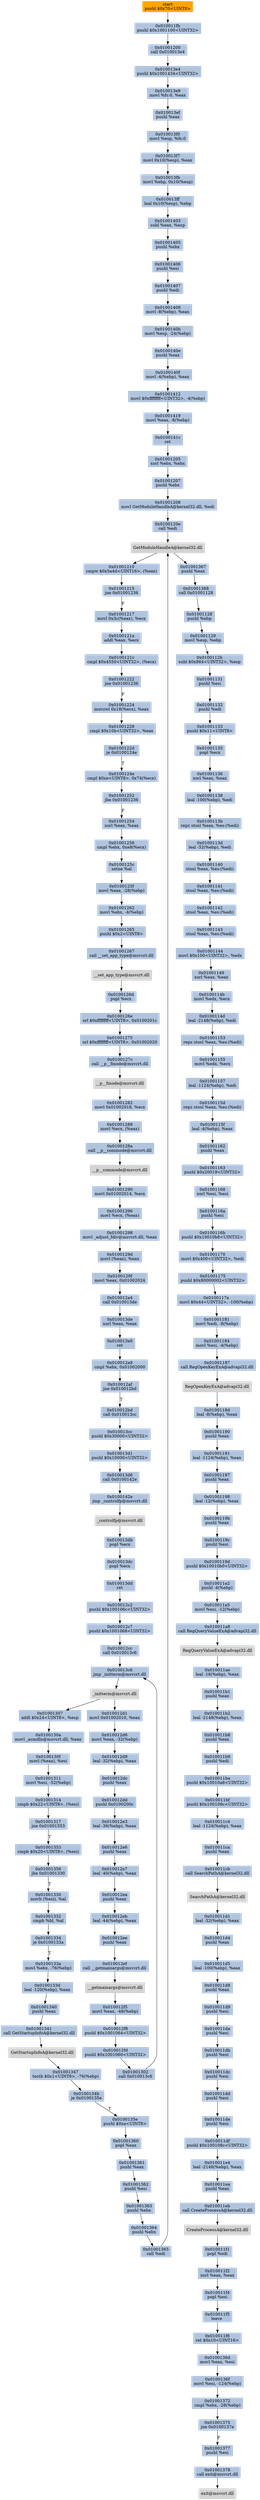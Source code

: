 digraph G {
node[shape=rectangle,style=filled,fillcolor=lightsteelblue,color=lightsteelblue]
bgcolor="transparent"
a0x010011f9pushl_0x70UINT8[label="start\npushl $0x70<UINT8>",color="lightgrey",fillcolor="orange"];
a0x010011fbpushl_0x1001100UINT32[label="0x010011fb\npushl $0x1001100<UINT32>"];
a0x01001200call_0x010013e4[label="0x01001200\ncall 0x010013e4"];
a0x010013e4pushl_0x1001434UINT32[label="0x010013e4\npushl $0x1001434<UINT32>"];
a0x010013e9movl_fs_0_eax[label="0x010013e9\nmovl %fs:0, %eax"];
a0x010013efpushl_eax[label="0x010013ef\npushl %eax"];
a0x010013f0movl_esp_fs_0[label="0x010013f0\nmovl %esp, %fs:0"];
a0x010013f7movl_0x10esp__eax[label="0x010013f7\nmovl 0x10(%esp), %eax"];
a0x010013fbmovl_ebp_0x10esp_[label="0x010013fb\nmovl %ebp, 0x10(%esp)"];
a0x010013ffleal_0x10esp__ebp[label="0x010013ff\nleal 0x10(%esp), %ebp"];
a0x01001403subl_eax_esp[label="0x01001403\nsubl %eax, %esp"];
a0x01001405pushl_ebx[label="0x01001405\npushl %ebx"];
a0x01001406pushl_esi[label="0x01001406\npushl %esi"];
a0x01001407pushl_edi[label="0x01001407\npushl %edi"];
a0x01001408movl__8ebp__eax[label="0x01001408\nmovl -8(%ebp), %eax"];
a0x0100140bmovl_esp__24ebp_[label="0x0100140b\nmovl %esp, -24(%ebp)"];
a0x0100140epushl_eax[label="0x0100140e\npushl %eax"];
a0x0100140fmovl__4ebp__eax[label="0x0100140f\nmovl -4(%ebp), %eax"];
a0x01001412movl_0xffffffffUINT32__4ebp_[label="0x01001412\nmovl $0xffffffff<UINT32>, -4(%ebp)"];
a0x01001419movl_eax__8ebp_[label="0x01001419\nmovl %eax, -8(%ebp)"];
a0x0100141cret[label="0x0100141c\nret"];
a0x01001205xorl_ebx_ebx[label="0x01001205\nxorl %ebx, %ebx"];
a0x01001207pushl_ebx[label="0x01001207\npushl %ebx"];
a0x01001208movl_GetModuleHandleA_kernel32_dll_edi[label="0x01001208\nmovl GetModuleHandleA@kernel32.dll, %edi"];
a0x0100120ecall_edi[label="0x0100120e\ncall %edi"];
GetModuleHandleA_kernel32_dll[label="GetModuleHandleA@kernel32.dll",color="lightgrey",fillcolor="lightgrey"];
a0x01001210cmpw_0x5a4dUINT16_eax_[label="0x01001210\ncmpw $0x5a4d<UINT16>, (%eax)"];
a0x01001215jne_0x01001236[label="0x01001215\njne 0x01001236"];
a0x01001217movl_0x3ceax__ecx[label="0x01001217\nmovl 0x3c(%eax), %ecx"];
a0x0100121aaddl_eax_ecx[label="0x0100121a\naddl %eax, %ecx"];
a0x0100121ccmpl_0x4550UINT32_ecx_[label="0x0100121c\ncmpl $0x4550<UINT32>, (%ecx)"];
a0x01001222jne_0x01001236[label="0x01001222\njne 0x01001236"];
a0x01001224movzwl_0x18ecx__eax[label="0x01001224\nmovzwl 0x18(%ecx), %eax"];
a0x01001228cmpl_0x10bUINT32_eax[label="0x01001228\ncmpl $0x10b<UINT32>, %eax"];
a0x0100122dje_0x0100124e[label="0x0100122d\nje 0x0100124e"];
a0x0100124ecmpl_0xeUINT8_0x74ecx_[label="0x0100124e\ncmpl $0xe<UINT8>, 0x74(%ecx)"];
a0x01001252jbe_0x01001236[label="0x01001252\njbe 0x01001236"];
a0x01001254xorl_eax_eax[label="0x01001254\nxorl %eax, %eax"];
a0x01001256cmpl_ebx_0xe8ecx_[label="0x01001256\ncmpl %ebx, 0xe8(%ecx)"];
a0x0100125csetne_al[label="0x0100125c\nsetne %al"];
a0x0100125fmovl_eax__28ebp_[label="0x0100125f\nmovl %eax, -28(%ebp)"];
a0x01001262movl_ebx__4ebp_[label="0x01001262\nmovl %ebx, -4(%ebp)"];
a0x01001265pushl_0x2UINT8[label="0x01001265\npushl $0x2<UINT8>"];
a0x01001267call___set_app_type_msvcrt_dll[label="0x01001267\ncall __set_app_type@msvcrt.dll"];
a__set_app_type_msvcrt_dll[label="__set_app_type@msvcrt.dll",color="lightgrey",fillcolor="lightgrey"];
a0x0100126dpopl_ecx[label="0x0100126d\npopl %ecx"];
a0x0100126eorl_0xffffffffUINT8_0x0100201c[label="0x0100126e\norl $0xffffffff<UINT8>, 0x0100201c"];
a0x01001275orl_0xffffffffUINT8_0x01002020[label="0x01001275\norl $0xffffffff<UINT8>, 0x01002020"];
a0x0100127ccall___p__fmode_msvcrt_dll[label="0x0100127c\ncall __p__fmode@msvcrt.dll"];
a__p__fmode_msvcrt_dll[label="__p__fmode@msvcrt.dll",color="lightgrey",fillcolor="lightgrey"];
a0x01001282movl_0x01002018_ecx[label="0x01001282\nmovl 0x01002018, %ecx"];
a0x01001288movl_ecx_eax_[label="0x01001288\nmovl %ecx, (%eax)"];
a0x0100128acall___p__commode_msvcrt_dll[label="0x0100128a\ncall __p__commode@msvcrt.dll"];
a__p__commode_msvcrt_dll[label="__p__commode@msvcrt.dll",color="lightgrey",fillcolor="lightgrey"];
a0x01001290movl_0x01002014_ecx[label="0x01001290\nmovl 0x01002014, %ecx"];
a0x01001296movl_ecx_eax_[label="0x01001296\nmovl %ecx, (%eax)"];
a0x01001298movl__adjust_fdiv_msvcrt_dll_eax[label="0x01001298\nmovl _adjust_fdiv@msvcrt.dll, %eax"];
a0x0100129dmovl_eax__eax[label="0x0100129d\nmovl (%eax), %eax"];
a0x0100129fmovl_eax_0x01002024[label="0x0100129f\nmovl %eax, 0x01002024"];
a0x010012a4call_0x010013de[label="0x010012a4\ncall 0x010013de"];
a0x010013dexorl_eax_eax[label="0x010013de\nxorl %eax, %eax"];
a0x010013e0ret[label="0x010013e0\nret"];
a0x010012a9cmpl_ebx_0x01002000[label="0x010012a9\ncmpl %ebx, 0x01002000"];
a0x010012afjne_0x010012bd[label="0x010012af\njne 0x010012bd"];
a0x010012bdcall_0x010013cc[label="0x010012bd\ncall 0x010013cc"];
a0x010013ccpushl_0x30000UINT32[label="0x010013cc\npushl $0x30000<UINT32>"];
a0x010013d1pushl_0x10000UINT32[label="0x010013d1\npushl $0x10000<UINT32>"];
a0x010013d6call_0x0100142e[label="0x010013d6\ncall 0x0100142e"];
a0x0100142ejmp__controlfp_msvcrt_dll[label="0x0100142e\njmp _controlfp@msvcrt.dll"];
a_controlfp_msvcrt_dll[label="_controlfp@msvcrt.dll",color="lightgrey",fillcolor="lightgrey"];
a0x010013dbpopl_ecx[label="0x010013db\npopl %ecx"];
a0x010013dcpopl_ecx[label="0x010013dc\npopl %ecx"];
a0x010013ddret[label="0x010013dd\nret"];
a0x010012c2pushl_0x100106cUINT32[label="0x010012c2\npushl $0x100106c<UINT32>"];
a0x010012c7pushl_0x1001068UINT32[label="0x010012c7\npushl $0x1001068<UINT32>"];
a0x010012cccall_0x010013c6[label="0x010012cc\ncall 0x010013c6"];
a0x010013c6jmp__initterm_msvcrt_dll[label="0x010013c6\njmp _initterm@msvcrt.dll"];
a_initterm_msvcrt_dll[label="_initterm@msvcrt.dll",color="lightgrey",fillcolor="lightgrey"];
a0x010012d1movl_0x01002010_eax[label="0x010012d1\nmovl 0x01002010, %eax"];
a0x010012d6movl_eax__32ebp_[label="0x010012d6\nmovl %eax, -32(%ebp)"];
a0x010012d9leal__32ebp__eax[label="0x010012d9\nleal -32(%ebp), %eax"];
a0x010012dcpushl_eax[label="0x010012dc\npushl %eax"];
a0x010012ddpushl_0x0100200c[label="0x010012dd\npushl 0x0100200c"];
a0x010012e3leal__36ebp__eax[label="0x010012e3\nleal -36(%ebp), %eax"];
a0x010012e6pushl_eax[label="0x010012e6\npushl %eax"];
a0x010012e7leal__40ebp__eax[label="0x010012e7\nleal -40(%ebp), %eax"];
a0x010012eapushl_eax[label="0x010012ea\npushl %eax"];
a0x010012ebleal__44ebp__eax[label="0x010012eb\nleal -44(%ebp), %eax"];
a0x010012eepushl_eax[label="0x010012ee\npushl %eax"];
a0x010012efcall___getmainargs_msvcrt_dll[label="0x010012ef\ncall __getmainargs@msvcrt.dll"];
a__getmainargs_msvcrt_dll[label="__getmainargs@msvcrt.dll",color="lightgrey",fillcolor="lightgrey"];
a0x010012f5movl_eax__48ebp_[label="0x010012f5\nmovl %eax, -48(%ebp)"];
a0x010012f8pushl_0x1001064UINT32[label="0x010012f8\npushl $0x1001064<UINT32>"];
a0x010012fdpushl_0x1001060UINT32[label="0x010012fd\npushl $0x1001060<UINT32>"];
a0x01001302call_0x010013c6[label="0x01001302\ncall 0x010013c6"];
a0x01001307addl_0x24UINT8_esp[label="0x01001307\naddl $0x24<UINT8>, %esp"];
a0x0100130amovl__acmdln_msvcrt_dll_eax[label="0x0100130a\nmovl _acmdln@msvcrt.dll, %eax"];
a0x0100130fmovl_eax__esi[label="0x0100130f\nmovl (%eax), %esi"];
a0x01001311movl_esi__52ebp_[label="0x01001311\nmovl %esi, -52(%ebp)"];
a0x01001314cmpb_0x22UINT8_esi_[label="0x01001314\ncmpb $0x22<UINT8>, (%esi)"];
a0x01001317jne_0x01001353[label="0x01001317\njne 0x01001353"];
a0x01001353cmpb_0x20UINT8_esi_[label="0x01001353\ncmpb $0x20<UINT8>, (%esi)"];
a0x01001356jbe_0x01001330[label="0x01001356\njbe 0x01001330"];
a0x01001330movb_esi__al[label="0x01001330\nmovb (%esi), %al"];
a0x01001332cmpb_bl_al[label="0x01001332\ncmpb %bl, %al"];
a0x01001334je_0x0100133a[label="0x01001334\nje 0x0100133a"];
a0x0100133amovl_ebx__76ebp_[label="0x0100133a\nmovl %ebx, -76(%ebp)"];
a0x0100133dleal__120ebp__eax[label="0x0100133d\nleal -120(%ebp), %eax"];
a0x01001340pushl_eax[label="0x01001340\npushl %eax"];
a0x01001341call_GetStartupInfoA_kernel32_dll[label="0x01001341\ncall GetStartupInfoA@kernel32.dll"];
GetStartupInfoA_kernel32_dll[label="GetStartupInfoA@kernel32.dll",color="lightgrey",fillcolor="lightgrey"];
a0x01001347testb_0x1UINT8__76ebp_[label="0x01001347\ntestb $0x1<UINT8>, -76(%ebp)"];
a0x0100134bje_0x0100135e[label="0x0100134b\nje 0x0100135e"];
a0x0100135epushl_0xaUINT8[label="0x0100135e\npushl $0xa<UINT8>"];
a0x01001360popl_eax[label="0x01001360\npopl %eax"];
a0x01001361pushl_eax[label="0x01001361\npushl %eax"];
a0x01001362pushl_esi[label="0x01001362\npushl %esi"];
a0x01001363pushl_ebx[label="0x01001363\npushl %ebx"];
a0x01001364pushl_ebx[label="0x01001364\npushl %ebx"];
a0x01001365call_edi[label="0x01001365\ncall %edi"];
a0x01001367pushl_eax[label="0x01001367\npushl %eax"];
a0x01001368call_0x01001128[label="0x01001368\ncall 0x01001128"];
a0x01001128pushl_ebp[label="0x01001128\npushl %ebp"];
a0x01001129movl_esp_ebp[label="0x01001129\nmovl %esp, %ebp"];
a0x0100112bsubl_0x864UINT32_esp[label="0x0100112b\nsubl $0x864<UINT32>, %esp"];
a0x01001131pushl_esi[label="0x01001131\npushl %esi"];
a0x01001132pushl_edi[label="0x01001132\npushl %edi"];
a0x01001133pushl_0x11UINT8[label="0x01001133\npushl $0x11<UINT8>"];
a0x01001135popl_ecx[label="0x01001135\npopl %ecx"];
a0x01001136xorl_eax_eax[label="0x01001136\nxorl %eax, %eax"];
a0x01001138leal__100ebp__edi[label="0x01001138\nleal -100(%ebp), %edi"];
a0x0100113brepz_stosl_eax_es_edi_[label="0x0100113b\nrepz stosl %eax, %es:(%edi)"];
a0x0100113dleal__32ebp__edi[label="0x0100113d\nleal -32(%ebp), %edi"];
a0x01001140stosl_eax_es_edi_[label="0x01001140\nstosl %eax, %es:(%edi)"];
a0x01001141stosl_eax_es_edi_[label="0x01001141\nstosl %eax, %es:(%edi)"];
a0x01001142stosl_eax_es_edi_[label="0x01001142\nstosl %eax, %es:(%edi)"];
a0x01001143stosl_eax_es_edi_[label="0x01001143\nstosl %eax, %es:(%edi)"];
a0x01001144movl_0x100UINT32_edx[label="0x01001144\nmovl $0x100<UINT32>, %edx"];
a0x01001149xorl_eax_eax[label="0x01001149\nxorl %eax, %eax"];
a0x0100114bmovl_edx_ecx[label="0x0100114b\nmovl %edx, %ecx"];
a0x0100114dleal__2148ebp__edi[label="0x0100114d\nleal -2148(%ebp), %edi"];
a0x01001153repz_stosl_eax_es_edi_[label="0x01001153\nrepz stosl %eax, %es:(%edi)"];
a0x01001155movl_edx_ecx[label="0x01001155\nmovl %edx, %ecx"];
a0x01001157leal__1124ebp__edi[label="0x01001157\nleal -1124(%ebp), %edi"];
a0x0100115drepz_stosl_eax_es_edi_[label="0x0100115d\nrepz stosl %eax, %es:(%edi)"];
a0x0100115fleal__4ebp__eax[label="0x0100115f\nleal -4(%ebp), %eax"];
a0x01001162pushl_eax[label="0x01001162\npushl %eax"];
a0x01001163pushl_0x20019UINT32[label="0x01001163\npushl $0x20019<UINT32>"];
a0x01001168xorl_esi_esi[label="0x01001168\nxorl %esi, %esi"];
a0x0100116apushl_esi[label="0x0100116a\npushl %esi"];
a0x0100116bpushl_0x10010b8UINT32[label="0x0100116b\npushl $0x10010b8<UINT32>"];
a0x01001170movl_0x400UINT32_edi[label="0x01001170\nmovl $0x400<UINT32>, %edi"];
a0x01001175pushl_0x80000002UINT32[label="0x01001175\npushl $0x80000002<UINT32>"];
a0x0100117amovl_0x44UINT32__100ebp_[label="0x0100117a\nmovl $0x44<UINT32>, -100(%ebp)"];
a0x01001181movl_edi__8ebp_[label="0x01001181\nmovl %edi, -8(%ebp)"];
a0x01001184movl_esi__4ebp_[label="0x01001184\nmovl %esi, -4(%ebp)"];
a0x01001187call_RegOpenKeyExA_advapi32_dll[label="0x01001187\ncall RegOpenKeyExA@advapi32.dll"];
RegOpenKeyExA_advapi32_dll[label="RegOpenKeyExA@advapi32.dll",color="lightgrey",fillcolor="lightgrey"];
a0x0100118dleal__8ebp__eax[label="0x0100118d\nleal -8(%ebp), %eax"];
a0x01001190pushl_eax[label="0x01001190\npushl %eax"];
a0x01001191leal__1124ebp__eax[label="0x01001191\nleal -1124(%ebp), %eax"];
a0x01001197pushl_eax[label="0x01001197\npushl %eax"];
a0x01001198leal__12ebp__eax[label="0x01001198\nleal -12(%ebp), %eax"];
a0x0100119bpushl_eax[label="0x0100119b\npushl %eax"];
a0x0100119cpushl_esi[label="0x0100119c\npushl %esi"];
a0x0100119dpushl_0x10010b0UINT32[label="0x0100119d\npushl $0x10010b0<UINT32>"];
a0x010011a2pushl__4ebp_[label="0x010011a2\npushl -4(%ebp)"];
a0x010011a5movl_esi__12ebp_[label="0x010011a5\nmovl %esi, -12(%ebp)"];
a0x010011a8call_RegQueryValueExA_advapi32_dll[label="0x010011a8\ncall RegQueryValueExA@advapi32.dll"];
RegQueryValueExA_advapi32_dll[label="RegQueryValueExA@advapi32.dll",color="lightgrey",fillcolor="lightgrey"];
a0x010011aeleal__16ebp__eax[label="0x010011ae\nleal -16(%ebp), %eax"];
a0x010011b1pushl_eax[label="0x010011b1\npushl %eax"];
a0x010011b2leal__2148ebp__eax[label="0x010011b2\nleal -2148(%ebp), %eax"];
a0x010011b8pushl_eax[label="0x010011b8\npushl %eax"];
a0x010011b9pushl_edi[label="0x010011b9\npushl %edi"];
a0x010011bapushl_0x10010a8UINT32[label="0x010011ba\npushl $0x10010a8<UINT32>"];
a0x010011bfpushl_0x100109cUINT32[label="0x010011bf\npushl $0x100109c<UINT32>"];
a0x010011c4leal__1124ebp__eax[label="0x010011c4\nleal -1124(%ebp), %eax"];
a0x010011capushl_eax[label="0x010011ca\npushl %eax"];
a0x010011cbcall_SearchPathA_kernel32_dll[label="0x010011cb\ncall SearchPathA@kernel32.dll"];
SearchPathA_kernel32_dll[label="SearchPathA@kernel32.dll",color="lightgrey",fillcolor="lightgrey"];
a0x010011d1leal__32ebp__eax[label="0x010011d1\nleal -32(%ebp), %eax"];
a0x010011d4pushl_eax[label="0x010011d4\npushl %eax"];
a0x010011d5leal__100ebp__eax[label="0x010011d5\nleal -100(%ebp), %eax"];
a0x010011d8pushl_eax[label="0x010011d8\npushl %eax"];
a0x010011d9pushl_esi[label="0x010011d9\npushl %esi"];
a0x010011dapushl_esi[label="0x010011da\npushl %esi"];
a0x010011dbpushl_esi[label="0x010011db\npushl %esi"];
a0x010011dcpushl_esi[label="0x010011dc\npushl %esi"];
a0x010011ddpushl_esi[label="0x010011dd\npushl %esi"];
a0x010011depushl_esi[label="0x010011de\npushl %esi"];
a0x010011dfpushl_0x100108cUINT32[label="0x010011df\npushl $0x100108c<UINT32>"];
a0x010011e4leal__2148ebp__eax[label="0x010011e4\nleal -2148(%ebp), %eax"];
a0x010011eapushl_eax[label="0x010011ea\npushl %eax"];
a0x010011ebcall_CreateProcessA_kernel32_dll[label="0x010011eb\ncall CreateProcessA@kernel32.dll"];
CreateProcessA_kernel32_dll[label="CreateProcessA@kernel32.dll",color="lightgrey",fillcolor="lightgrey"];
a0x010011f1popl_edi[label="0x010011f1\npopl %edi"];
a0x010011f2xorl_eax_eax[label="0x010011f2\nxorl %eax, %eax"];
a0x010011f4popl_esi[label="0x010011f4\npopl %esi"];
a0x010011f5leave_[label="0x010011f5\nleave "];
a0x010011f6ret_0x10UINT16[label="0x010011f6\nret $0x10<UINT16>"];
a0x0100136dmovl_eax_esi[label="0x0100136d\nmovl %eax, %esi"];
a0x0100136fmovl_esi__124ebp_[label="0x0100136f\nmovl %esi, -124(%ebp)"];
a0x01001372cmpl_ebx__28ebp_[label="0x01001372\ncmpl %ebx, -28(%ebp)"];
a0x01001375jne_0x0100137e[label="0x01001375\njne 0x0100137e"];
a0x01001377pushl_esi[label="0x01001377\npushl %esi"];
a0x01001378call_exit_msvcrt_dll[label="0x01001378\ncall exit@msvcrt.dll"];
exit_msvcrt_dll[label="exit@msvcrt.dll",color="lightgrey",fillcolor="lightgrey"];
a0x010011f9pushl_0x70UINT8 -> a0x010011fbpushl_0x1001100UINT32 [color="#000000"];
a0x010011fbpushl_0x1001100UINT32 -> a0x01001200call_0x010013e4 [color="#000000"];
a0x01001200call_0x010013e4 -> a0x010013e4pushl_0x1001434UINT32 [color="#000000"];
a0x010013e4pushl_0x1001434UINT32 -> a0x010013e9movl_fs_0_eax [color="#000000"];
a0x010013e9movl_fs_0_eax -> a0x010013efpushl_eax [color="#000000"];
a0x010013efpushl_eax -> a0x010013f0movl_esp_fs_0 [color="#000000"];
a0x010013f0movl_esp_fs_0 -> a0x010013f7movl_0x10esp__eax [color="#000000"];
a0x010013f7movl_0x10esp__eax -> a0x010013fbmovl_ebp_0x10esp_ [color="#000000"];
a0x010013fbmovl_ebp_0x10esp_ -> a0x010013ffleal_0x10esp__ebp [color="#000000"];
a0x010013ffleal_0x10esp__ebp -> a0x01001403subl_eax_esp [color="#000000"];
a0x01001403subl_eax_esp -> a0x01001405pushl_ebx [color="#000000"];
a0x01001405pushl_ebx -> a0x01001406pushl_esi [color="#000000"];
a0x01001406pushl_esi -> a0x01001407pushl_edi [color="#000000"];
a0x01001407pushl_edi -> a0x01001408movl__8ebp__eax [color="#000000"];
a0x01001408movl__8ebp__eax -> a0x0100140bmovl_esp__24ebp_ [color="#000000"];
a0x0100140bmovl_esp__24ebp_ -> a0x0100140epushl_eax [color="#000000"];
a0x0100140epushl_eax -> a0x0100140fmovl__4ebp__eax [color="#000000"];
a0x0100140fmovl__4ebp__eax -> a0x01001412movl_0xffffffffUINT32__4ebp_ [color="#000000"];
a0x01001412movl_0xffffffffUINT32__4ebp_ -> a0x01001419movl_eax__8ebp_ [color="#000000"];
a0x01001419movl_eax__8ebp_ -> a0x0100141cret [color="#000000"];
a0x0100141cret -> a0x01001205xorl_ebx_ebx [color="#000000"];
a0x01001205xorl_ebx_ebx -> a0x01001207pushl_ebx [color="#000000"];
a0x01001207pushl_ebx -> a0x01001208movl_GetModuleHandleA_kernel32_dll_edi [color="#000000"];
a0x01001208movl_GetModuleHandleA_kernel32_dll_edi -> a0x0100120ecall_edi [color="#000000"];
a0x0100120ecall_edi -> GetModuleHandleA_kernel32_dll [color="#000000"];
GetModuleHandleA_kernel32_dll -> a0x01001210cmpw_0x5a4dUINT16_eax_ [color="#000000"];
a0x01001210cmpw_0x5a4dUINT16_eax_ -> a0x01001215jne_0x01001236 [color="#000000"];
a0x01001215jne_0x01001236 -> a0x01001217movl_0x3ceax__ecx [color="#000000",label="F"];
a0x01001217movl_0x3ceax__ecx -> a0x0100121aaddl_eax_ecx [color="#000000"];
a0x0100121aaddl_eax_ecx -> a0x0100121ccmpl_0x4550UINT32_ecx_ [color="#000000"];
a0x0100121ccmpl_0x4550UINT32_ecx_ -> a0x01001222jne_0x01001236 [color="#000000"];
a0x01001222jne_0x01001236 -> a0x01001224movzwl_0x18ecx__eax [color="#000000",label="F"];
a0x01001224movzwl_0x18ecx__eax -> a0x01001228cmpl_0x10bUINT32_eax [color="#000000"];
a0x01001228cmpl_0x10bUINT32_eax -> a0x0100122dje_0x0100124e [color="#000000"];
a0x0100122dje_0x0100124e -> a0x0100124ecmpl_0xeUINT8_0x74ecx_ [color="#000000",label="T"];
a0x0100124ecmpl_0xeUINT8_0x74ecx_ -> a0x01001252jbe_0x01001236 [color="#000000"];
a0x01001252jbe_0x01001236 -> a0x01001254xorl_eax_eax [color="#000000",label="F"];
a0x01001254xorl_eax_eax -> a0x01001256cmpl_ebx_0xe8ecx_ [color="#000000"];
a0x01001256cmpl_ebx_0xe8ecx_ -> a0x0100125csetne_al [color="#000000"];
a0x0100125csetne_al -> a0x0100125fmovl_eax__28ebp_ [color="#000000"];
a0x0100125fmovl_eax__28ebp_ -> a0x01001262movl_ebx__4ebp_ [color="#000000"];
a0x01001262movl_ebx__4ebp_ -> a0x01001265pushl_0x2UINT8 [color="#000000"];
a0x01001265pushl_0x2UINT8 -> a0x01001267call___set_app_type_msvcrt_dll [color="#000000"];
a0x01001267call___set_app_type_msvcrt_dll -> a__set_app_type_msvcrt_dll [color="#000000"];
a__set_app_type_msvcrt_dll -> a0x0100126dpopl_ecx [color="#000000"];
a0x0100126dpopl_ecx -> a0x0100126eorl_0xffffffffUINT8_0x0100201c [color="#000000"];
a0x0100126eorl_0xffffffffUINT8_0x0100201c -> a0x01001275orl_0xffffffffUINT8_0x01002020 [color="#000000"];
a0x01001275orl_0xffffffffUINT8_0x01002020 -> a0x0100127ccall___p__fmode_msvcrt_dll [color="#000000"];
a0x0100127ccall___p__fmode_msvcrt_dll -> a__p__fmode_msvcrt_dll [color="#000000"];
a__p__fmode_msvcrt_dll -> a0x01001282movl_0x01002018_ecx [color="#000000"];
a0x01001282movl_0x01002018_ecx -> a0x01001288movl_ecx_eax_ [color="#000000"];
a0x01001288movl_ecx_eax_ -> a0x0100128acall___p__commode_msvcrt_dll [color="#000000"];
a0x0100128acall___p__commode_msvcrt_dll -> a__p__commode_msvcrt_dll [color="#000000"];
a__p__commode_msvcrt_dll -> a0x01001290movl_0x01002014_ecx [color="#000000"];
a0x01001290movl_0x01002014_ecx -> a0x01001296movl_ecx_eax_ [color="#000000"];
a0x01001296movl_ecx_eax_ -> a0x01001298movl__adjust_fdiv_msvcrt_dll_eax [color="#000000"];
a0x01001298movl__adjust_fdiv_msvcrt_dll_eax -> a0x0100129dmovl_eax__eax [color="#000000"];
a0x0100129dmovl_eax__eax -> a0x0100129fmovl_eax_0x01002024 [color="#000000"];
a0x0100129fmovl_eax_0x01002024 -> a0x010012a4call_0x010013de [color="#000000"];
a0x010012a4call_0x010013de -> a0x010013dexorl_eax_eax [color="#000000"];
a0x010013dexorl_eax_eax -> a0x010013e0ret [color="#000000"];
a0x010013e0ret -> a0x010012a9cmpl_ebx_0x01002000 [color="#000000"];
a0x010012a9cmpl_ebx_0x01002000 -> a0x010012afjne_0x010012bd [color="#000000"];
a0x010012afjne_0x010012bd -> a0x010012bdcall_0x010013cc [color="#000000",label="T"];
a0x010012bdcall_0x010013cc -> a0x010013ccpushl_0x30000UINT32 [color="#000000"];
a0x010013ccpushl_0x30000UINT32 -> a0x010013d1pushl_0x10000UINT32 [color="#000000"];
a0x010013d1pushl_0x10000UINT32 -> a0x010013d6call_0x0100142e [color="#000000"];
a0x010013d6call_0x0100142e -> a0x0100142ejmp__controlfp_msvcrt_dll [color="#000000"];
a0x0100142ejmp__controlfp_msvcrt_dll -> a_controlfp_msvcrt_dll [color="#000000"];
a_controlfp_msvcrt_dll -> a0x010013dbpopl_ecx [color="#000000"];
a0x010013dbpopl_ecx -> a0x010013dcpopl_ecx [color="#000000"];
a0x010013dcpopl_ecx -> a0x010013ddret [color="#000000"];
a0x010013ddret -> a0x010012c2pushl_0x100106cUINT32 [color="#000000"];
a0x010012c2pushl_0x100106cUINT32 -> a0x010012c7pushl_0x1001068UINT32 [color="#000000"];
a0x010012c7pushl_0x1001068UINT32 -> a0x010012cccall_0x010013c6 [color="#000000"];
a0x010012cccall_0x010013c6 -> a0x010013c6jmp__initterm_msvcrt_dll [color="#000000"];
a0x010013c6jmp__initterm_msvcrt_dll -> a_initterm_msvcrt_dll [color="#000000"];
a_initterm_msvcrt_dll -> a0x010012d1movl_0x01002010_eax [color="#000000"];
a0x010012d1movl_0x01002010_eax -> a0x010012d6movl_eax__32ebp_ [color="#000000"];
a0x010012d6movl_eax__32ebp_ -> a0x010012d9leal__32ebp__eax [color="#000000"];
a0x010012d9leal__32ebp__eax -> a0x010012dcpushl_eax [color="#000000"];
a0x010012dcpushl_eax -> a0x010012ddpushl_0x0100200c [color="#000000"];
a0x010012ddpushl_0x0100200c -> a0x010012e3leal__36ebp__eax [color="#000000"];
a0x010012e3leal__36ebp__eax -> a0x010012e6pushl_eax [color="#000000"];
a0x010012e6pushl_eax -> a0x010012e7leal__40ebp__eax [color="#000000"];
a0x010012e7leal__40ebp__eax -> a0x010012eapushl_eax [color="#000000"];
a0x010012eapushl_eax -> a0x010012ebleal__44ebp__eax [color="#000000"];
a0x010012ebleal__44ebp__eax -> a0x010012eepushl_eax [color="#000000"];
a0x010012eepushl_eax -> a0x010012efcall___getmainargs_msvcrt_dll [color="#000000"];
a0x010012efcall___getmainargs_msvcrt_dll -> a__getmainargs_msvcrt_dll [color="#000000"];
a__getmainargs_msvcrt_dll -> a0x010012f5movl_eax__48ebp_ [color="#000000"];
a0x010012f5movl_eax__48ebp_ -> a0x010012f8pushl_0x1001064UINT32 [color="#000000"];
a0x010012f8pushl_0x1001064UINT32 -> a0x010012fdpushl_0x1001060UINT32 [color="#000000"];
a0x010012fdpushl_0x1001060UINT32 -> a0x01001302call_0x010013c6 [color="#000000"];
a0x01001302call_0x010013c6 -> a0x010013c6jmp__initterm_msvcrt_dll [color="#000000"];
a_initterm_msvcrt_dll -> a0x01001307addl_0x24UINT8_esp [color="#000000"];
a0x01001307addl_0x24UINT8_esp -> a0x0100130amovl__acmdln_msvcrt_dll_eax [color="#000000"];
a0x0100130amovl__acmdln_msvcrt_dll_eax -> a0x0100130fmovl_eax__esi [color="#000000"];
a0x0100130fmovl_eax__esi -> a0x01001311movl_esi__52ebp_ [color="#000000"];
a0x01001311movl_esi__52ebp_ -> a0x01001314cmpb_0x22UINT8_esi_ [color="#000000"];
a0x01001314cmpb_0x22UINT8_esi_ -> a0x01001317jne_0x01001353 [color="#000000"];
a0x01001317jne_0x01001353 -> a0x01001353cmpb_0x20UINT8_esi_ [color="#000000",label="T"];
a0x01001353cmpb_0x20UINT8_esi_ -> a0x01001356jbe_0x01001330 [color="#000000"];
a0x01001356jbe_0x01001330 -> a0x01001330movb_esi__al [color="#000000",label="T"];
a0x01001330movb_esi__al -> a0x01001332cmpb_bl_al [color="#000000"];
a0x01001332cmpb_bl_al -> a0x01001334je_0x0100133a [color="#000000"];
a0x01001334je_0x0100133a -> a0x0100133amovl_ebx__76ebp_ [color="#000000",label="T"];
a0x0100133amovl_ebx__76ebp_ -> a0x0100133dleal__120ebp__eax [color="#000000"];
a0x0100133dleal__120ebp__eax -> a0x01001340pushl_eax [color="#000000"];
a0x01001340pushl_eax -> a0x01001341call_GetStartupInfoA_kernel32_dll [color="#000000"];
a0x01001341call_GetStartupInfoA_kernel32_dll -> GetStartupInfoA_kernel32_dll [color="#000000"];
GetStartupInfoA_kernel32_dll -> a0x01001347testb_0x1UINT8__76ebp_ [color="#000000"];
a0x01001347testb_0x1UINT8__76ebp_ -> a0x0100134bje_0x0100135e [color="#000000"];
a0x0100134bje_0x0100135e -> a0x0100135epushl_0xaUINT8 [color="#000000",label="T"];
a0x0100135epushl_0xaUINT8 -> a0x01001360popl_eax [color="#000000"];
a0x01001360popl_eax -> a0x01001361pushl_eax [color="#000000"];
a0x01001361pushl_eax -> a0x01001362pushl_esi [color="#000000"];
a0x01001362pushl_esi -> a0x01001363pushl_ebx [color="#000000"];
a0x01001363pushl_ebx -> a0x01001364pushl_ebx [color="#000000"];
a0x01001364pushl_ebx -> a0x01001365call_edi [color="#000000"];
a0x01001365call_edi -> GetModuleHandleA_kernel32_dll [color="#000000"];
GetModuleHandleA_kernel32_dll -> a0x01001367pushl_eax [color="#000000"];
a0x01001367pushl_eax -> a0x01001368call_0x01001128 [color="#000000"];
a0x01001368call_0x01001128 -> a0x01001128pushl_ebp [color="#000000"];
a0x01001128pushl_ebp -> a0x01001129movl_esp_ebp [color="#000000"];
a0x01001129movl_esp_ebp -> a0x0100112bsubl_0x864UINT32_esp [color="#000000"];
a0x0100112bsubl_0x864UINT32_esp -> a0x01001131pushl_esi [color="#000000"];
a0x01001131pushl_esi -> a0x01001132pushl_edi [color="#000000"];
a0x01001132pushl_edi -> a0x01001133pushl_0x11UINT8 [color="#000000"];
a0x01001133pushl_0x11UINT8 -> a0x01001135popl_ecx [color="#000000"];
a0x01001135popl_ecx -> a0x01001136xorl_eax_eax [color="#000000"];
a0x01001136xorl_eax_eax -> a0x01001138leal__100ebp__edi [color="#000000"];
a0x01001138leal__100ebp__edi -> a0x0100113brepz_stosl_eax_es_edi_ [color="#000000"];
a0x0100113brepz_stosl_eax_es_edi_ -> a0x0100113dleal__32ebp__edi [color="#000000"];
a0x0100113dleal__32ebp__edi -> a0x01001140stosl_eax_es_edi_ [color="#000000"];
a0x01001140stosl_eax_es_edi_ -> a0x01001141stosl_eax_es_edi_ [color="#000000"];
a0x01001141stosl_eax_es_edi_ -> a0x01001142stosl_eax_es_edi_ [color="#000000"];
a0x01001142stosl_eax_es_edi_ -> a0x01001143stosl_eax_es_edi_ [color="#000000"];
a0x01001143stosl_eax_es_edi_ -> a0x01001144movl_0x100UINT32_edx [color="#000000"];
a0x01001144movl_0x100UINT32_edx -> a0x01001149xorl_eax_eax [color="#000000"];
a0x01001149xorl_eax_eax -> a0x0100114bmovl_edx_ecx [color="#000000"];
a0x0100114bmovl_edx_ecx -> a0x0100114dleal__2148ebp__edi [color="#000000"];
a0x0100114dleal__2148ebp__edi -> a0x01001153repz_stosl_eax_es_edi_ [color="#000000"];
a0x01001153repz_stosl_eax_es_edi_ -> a0x01001155movl_edx_ecx [color="#000000"];
a0x01001155movl_edx_ecx -> a0x01001157leal__1124ebp__edi [color="#000000"];
a0x01001157leal__1124ebp__edi -> a0x0100115drepz_stosl_eax_es_edi_ [color="#000000"];
a0x0100115drepz_stosl_eax_es_edi_ -> a0x0100115fleal__4ebp__eax [color="#000000"];
a0x0100115fleal__4ebp__eax -> a0x01001162pushl_eax [color="#000000"];
a0x01001162pushl_eax -> a0x01001163pushl_0x20019UINT32 [color="#000000"];
a0x01001163pushl_0x20019UINT32 -> a0x01001168xorl_esi_esi [color="#000000"];
a0x01001168xorl_esi_esi -> a0x0100116apushl_esi [color="#000000"];
a0x0100116apushl_esi -> a0x0100116bpushl_0x10010b8UINT32 [color="#000000"];
a0x0100116bpushl_0x10010b8UINT32 -> a0x01001170movl_0x400UINT32_edi [color="#000000"];
a0x01001170movl_0x400UINT32_edi -> a0x01001175pushl_0x80000002UINT32 [color="#000000"];
a0x01001175pushl_0x80000002UINT32 -> a0x0100117amovl_0x44UINT32__100ebp_ [color="#000000"];
a0x0100117amovl_0x44UINT32__100ebp_ -> a0x01001181movl_edi__8ebp_ [color="#000000"];
a0x01001181movl_edi__8ebp_ -> a0x01001184movl_esi__4ebp_ [color="#000000"];
a0x01001184movl_esi__4ebp_ -> a0x01001187call_RegOpenKeyExA_advapi32_dll [color="#000000"];
a0x01001187call_RegOpenKeyExA_advapi32_dll -> RegOpenKeyExA_advapi32_dll [color="#000000"];
RegOpenKeyExA_advapi32_dll -> a0x0100118dleal__8ebp__eax [color="#000000"];
a0x0100118dleal__8ebp__eax -> a0x01001190pushl_eax [color="#000000"];
a0x01001190pushl_eax -> a0x01001191leal__1124ebp__eax [color="#000000"];
a0x01001191leal__1124ebp__eax -> a0x01001197pushl_eax [color="#000000"];
a0x01001197pushl_eax -> a0x01001198leal__12ebp__eax [color="#000000"];
a0x01001198leal__12ebp__eax -> a0x0100119bpushl_eax [color="#000000"];
a0x0100119bpushl_eax -> a0x0100119cpushl_esi [color="#000000"];
a0x0100119cpushl_esi -> a0x0100119dpushl_0x10010b0UINT32 [color="#000000"];
a0x0100119dpushl_0x10010b0UINT32 -> a0x010011a2pushl__4ebp_ [color="#000000"];
a0x010011a2pushl__4ebp_ -> a0x010011a5movl_esi__12ebp_ [color="#000000"];
a0x010011a5movl_esi__12ebp_ -> a0x010011a8call_RegQueryValueExA_advapi32_dll [color="#000000"];
a0x010011a8call_RegQueryValueExA_advapi32_dll -> RegQueryValueExA_advapi32_dll [color="#000000"];
RegQueryValueExA_advapi32_dll -> a0x010011aeleal__16ebp__eax [color="#000000"];
a0x010011aeleal__16ebp__eax -> a0x010011b1pushl_eax [color="#000000"];
a0x010011b1pushl_eax -> a0x010011b2leal__2148ebp__eax [color="#000000"];
a0x010011b2leal__2148ebp__eax -> a0x010011b8pushl_eax [color="#000000"];
a0x010011b8pushl_eax -> a0x010011b9pushl_edi [color="#000000"];
a0x010011b9pushl_edi -> a0x010011bapushl_0x10010a8UINT32 [color="#000000"];
a0x010011bapushl_0x10010a8UINT32 -> a0x010011bfpushl_0x100109cUINT32 [color="#000000"];
a0x010011bfpushl_0x100109cUINT32 -> a0x010011c4leal__1124ebp__eax [color="#000000"];
a0x010011c4leal__1124ebp__eax -> a0x010011capushl_eax [color="#000000"];
a0x010011capushl_eax -> a0x010011cbcall_SearchPathA_kernel32_dll [color="#000000"];
a0x010011cbcall_SearchPathA_kernel32_dll -> SearchPathA_kernel32_dll [color="#000000"];
SearchPathA_kernel32_dll -> a0x010011d1leal__32ebp__eax [color="#000000"];
a0x010011d1leal__32ebp__eax -> a0x010011d4pushl_eax [color="#000000"];
a0x010011d4pushl_eax -> a0x010011d5leal__100ebp__eax [color="#000000"];
a0x010011d5leal__100ebp__eax -> a0x010011d8pushl_eax [color="#000000"];
a0x010011d8pushl_eax -> a0x010011d9pushl_esi [color="#000000"];
a0x010011d9pushl_esi -> a0x010011dapushl_esi [color="#000000"];
a0x010011dapushl_esi -> a0x010011dbpushl_esi [color="#000000"];
a0x010011dbpushl_esi -> a0x010011dcpushl_esi [color="#000000"];
a0x010011dcpushl_esi -> a0x010011ddpushl_esi [color="#000000"];
a0x010011ddpushl_esi -> a0x010011depushl_esi [color="#000000"];
a0x010011depushl_esi -> a0x010011dfpushl_0x100108cUINT32 [color="#000000"];
a0x010011dfpushl_0x100108cUINT32 -> a0x010011e4leal__2148ebp__eax [color="#000000"];
a0x010011e4leal__2148ebp__eax -> a0x010011eapushl_eax [color="#000000"];
a0x010011eapushl_eax -> a0x010011ebcall_CreateProcessA_kernel32_dll [color="#000000"];
a0x010011ebcall_CreateProcessA_kernel32_dll -> CreateProcessA_kernel32_dll [color="#000000"];
CreateProcessA_kernel32_dll -> a0x010011f1popl_edi [color="#000000"];
a0x010011f1popl_edi -> a0x010011f2xorl_eax_eax [color="#000000"];
a0x010011f2xorl_eax_eax -> a0x010011f4popl_esi [color="#000000"];
a0x010011f4popl_esi -> a0x010011f5leave_ [color="#000000"];
a0x010011f5leave_ -> a0x010011f6ret_0x10UINT16 [color="#000000"];
a0x010011f6ret_0x10UINT16 -> a0x0100136dmovl_eax_esi [color="#000000"];
a0x0100136dmovl_eax_esi -> a0x0100136fmovl_esi__124ebp_ [color="#000000"];
a0x0100136fmovl_esi__124ebp_ -> a0x01001372cmpl_ebx__28ebp_ [color="#000000"];
a0x01001372cmpl_ebx__28ebp_ -> a0x01001375jne_0x0100137e [color="#000000"];
a0x01001375jne_0x0100137e -> a0x01001377pushl_esi [color="#000000",label="F"];
a0x01001377pushl_esi -> a0x01001378call_exit_msvcrt_dll [color="#000000"];
a0x01001378call_exit_msvcrt_dll -> exit_msvcrt_dll [color="#000000"];
}

